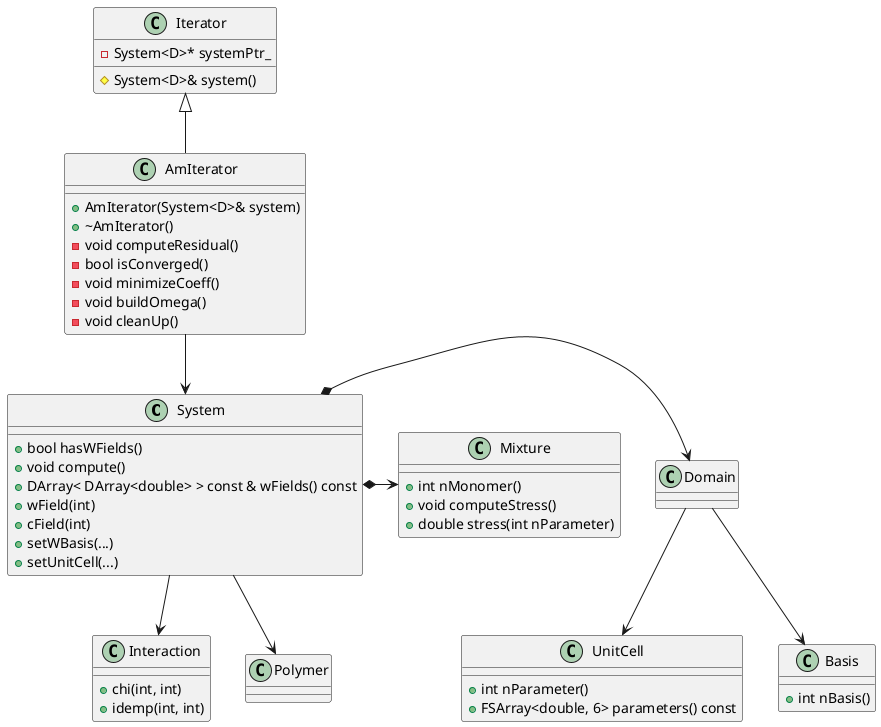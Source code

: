@startuml

class System
System : + bool hasWFields()
System : + void compute()
System : + DArray< DArray<double> > const & wFields() const
System : + wField(int)
System : + cField(int)
System : + setWBasis(...)
System : + setUnitCell(...)

class UnitCell
UnitCell : + int nParameter()
UnitCell : + FSArray<double, 6> parameters() const

class Mixture
Mixture : + int nMonomer()
Mixture : + void computeStress()
Mixture : + double stress(int nParameter)

class Basis
Basis : + int nBasis()

class Interaction
Interaction : + chi(int, int)
Interaction : + idemp(int, int)


class Iterator
' ' Iterator public
' Iterator : + Iterator(System<D>& system)
' Iterator : + virtual void setup() = 0
' Iterator : + virtual int solve() = 0
' Iterator : + bool isFlexible() const
' ' Iterator protected 
' Iterator : # bool isFlexible_
Iterator : # System<D>& system()
' Iterator private
Iterator : - System<D>* systemPtr_



class AmIterator
AmIterator : + AmIterator(System<D>& system)
AmIterator : + ~AmIterator()
' AmIterator : + void readParameters(std::istream& in)
' AmIterator : + void setup()
' AmIterator : + int solve()
' AmIterator : + bool isFlexible()
' AmIterator : + double epsilon()
' AmIterator : + int maxHist()
' AmIterator : + int maxItr()
' AmIterator : - double epsilon_
' AmIterator : - std::string errorType_
' AmIterator : - double scaleStress_
' AmIterator : - bool isFlexible_
' AmIterator : - bool isCanonical_
' AmIterator : - int shift_
' AmIterator : - double lambda_
' AmIterator : - int nHist_
' AmIterator : - int maxHist_
' AmIterator : - int maxItr_
' AmIterator : - int nResid_ 
' AmIterator : - RingBuffer< DArray < DArray<double> > > resHists_
' AmIterator : - RingBuffer< DArray < DArray<double> > > wHists_
' AmIterator : - RingBuffer< FArray <double, 6> > stressHists_
' AmIterator : - RingBuffer< FSArray<double, 6> > cellParamHists_
' AmIterator : - DMatrix<double> U_
' AmIterator : - DArray<double> coeffs_
' AmIterator : - DArray<double> v_
' AmIterator : - FSArray<double, 6> parameters_
' AmIterator : - DArray<DArray <double> > wArrays_
' AmIterator : - DArray<DArray <double> > dArrays_
' AmIterator : - FArray<double, 6> wCpArrays_
' AmIterator : - FArray<double, 6> dCpArrays_
' AmIterator : - DArray< DArray<double> > resArrays_
' AmIterator : - bool isCanonical()
' AmIterator : - int nElem(int i)
AmIterator : - void computeResidual()
AmIterator : - bool isConverged()
AmIterator : - void minimizeCoeff()
AmIterator : - void buildOmega()
AmIterator : - void cleanUp()

Iterator <|-- AmIterator
AmIterator --> System
System *-> Domain 
System *-> Mixture
Domain --> UnitCell
Domain --> Basis
System --> Interaction
System --> Polymer


@enduml